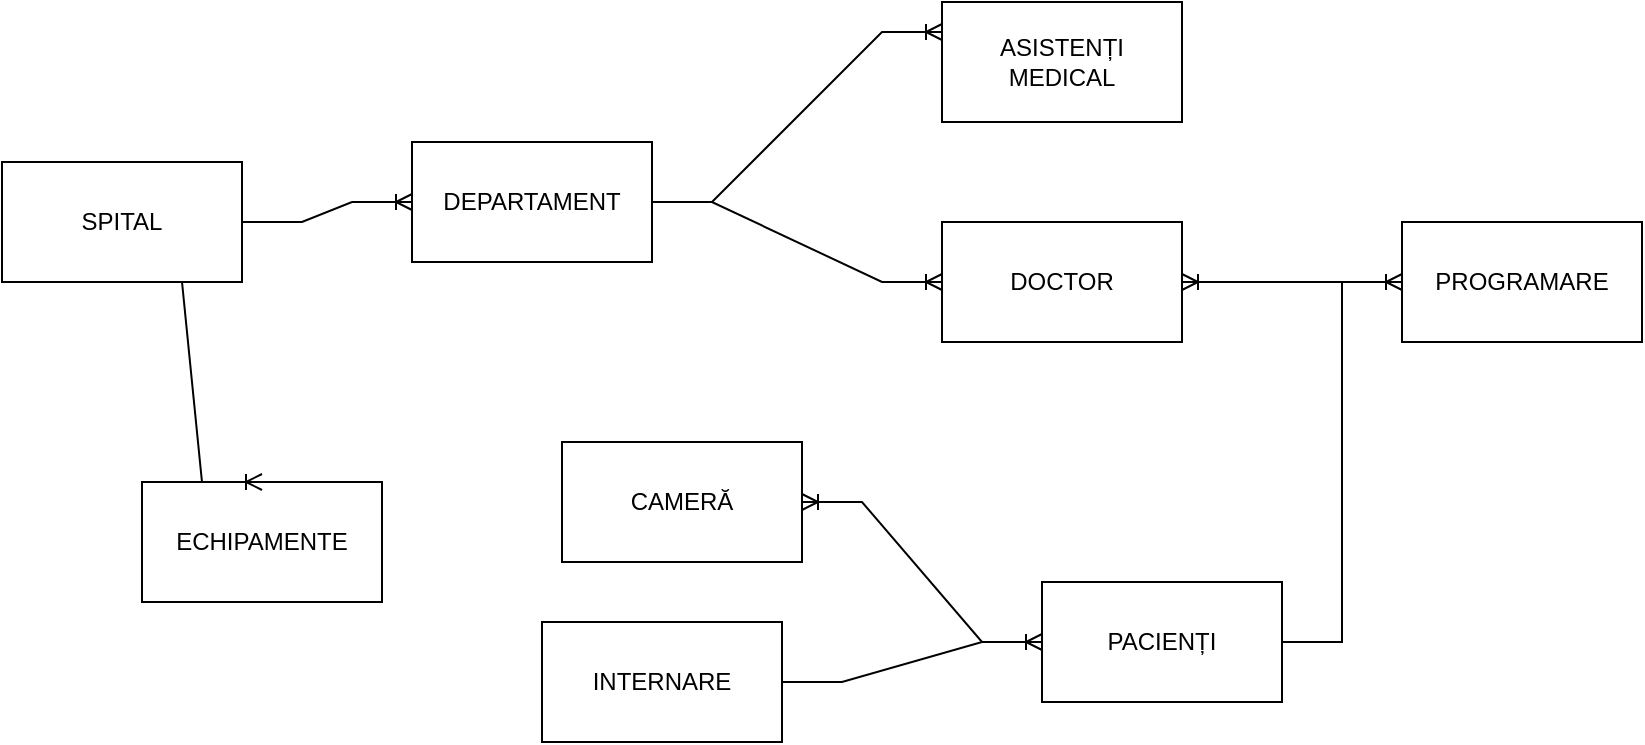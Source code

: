 <mxfile version="22.0.3" type="device">
  <diagram name="Pagina-1" id="0tIIIOdtdF8lJj4KxPNZ">
    <mxGraphModel dx="2933" dy="1330" grid="1" gridSize="10" guides="1" tooltips="1" connect="1" arrows="1" fold="1" page="1" pageScale="1" pageWidth="827" pageHeight="1169" math="0" shadow="0">
      <root>
        <mxCell id="0" />
        <mxCell id="1" parent="0" />
        <mxCell id="UKkEUNWyltZnGkTkc1AV-1" value="SPITAL" style="rounded=0;whiteSpace=wrap;html=1;" parent="1" vertex="1">
          <mxGeometry y="80" width="120" height="60" as="geometry" />
        </mxCell>
        <mxCell id="UKkEUNWyltZnGkTkc1AV-2" value="DOCTOR" style="rounded=0;whiteSpace=wrap;html=1;" parent="1" vertex="1">
          <mxGeometry x="470" y="110" width="120" height="60" as="geometry" />
        </mxCell>
        <mxCell id="UKkEUNWyltZnGkTkc1AV-3" value="PACIENȚI" style="rounded=0;whiteSpace=wrap;html=1;" parent="1" vertex="1">
          <mxGeometry x="520" y="290" width="120" height="60" as="geometry" />
        </mxCell>
        <mxCell id="UKkEUNWyltZnGkTkc1AV-4" value="CAMERĂ" style="rounded=0;whiteSpace=wrap;html=1;" parent="1" vertex="1">
          <mxGeometry x="280" y="220" width="120" height="60" as="geometry" />
        </mxCell>
        <mxCell id="UKkEUNWyltZnGkTkc1AV-6" value="INTERNARE" style="rounded=0;whiteSpace=wrap;html=1;" parent="1" vertex="1">
          <mxGeometry x="270" y="310" width="120" height="60" as="geometry" />
        </mxCell>
        <mxCell id="UKkEUNWyltZnGkTkc1AV-7" value="PROGRAMARE" style="rounded=0;whiteSpace=wrap;html=1;" parent="1" vertex="1">
          <mxGeometry x="700" y="110" width="120" height="60" as="geometry" />
        </mxCell>
        <mxCell id="ayAQpTSmtlKDpXY4TUyy-1" value="" style="edgeStyle=entityRelationEdgeStyle;fontSize=12;html=1;endArrow=ERoneToMany;rounded=0;entryX=1;entryY=0.5;entryDx=0;entryDy=0;exitX=0;exitY=0.5;exitDx=0;exitDy=0;" parent="1" source="UKkEUNWyltZnGkTkc1AV-7" target="UKkEUNWyltZnGkTkc1AV-2" edge="1">
          <mxGeometry width="100" height="100" relative="1" as="geometry">
            <mxPoint x="810" y="190" as="sourcePoint" />
            <mxPoint x="830" y="340" as="targetPoint" />
          </mxGeometry>
        </mxCell>
        <mxCell id="ayAQpTSmtlKDpXY4TUyy-2" value="" style="edgeStyle=entityRelationEdgeStyle;fontSize=12;html=1;endArrow=ERoneToMany;rounded=0;exitX=1;exitY=0.5;exitDx=0;exitDy=0;entryX=0;entryY=0.5;entryDx=0;entryDy=0;" parent="1" source="UKkEUNWyltZnGkTkc1AV-3" target="UKkEUNWyltZnGkTkc1AV-7" edge="1">
          <mxGeometry width="100" height="100" relative="1" as="geometry">
            <mxPoint x="920" y="230" as="sourcePoint" />
            <mxPoint x="870" y="140" as="targetPoint" />
          </mxGeometry>
        </mxCell>
        <mxCell id="ayAQpTSmtlKDpXY4TUyy-3" value="" style="edgeStyle=entityRelationEdgeStyle;fontSize=12;html=1;endArrow=ERoneToMany;rounded=0;exitX=1;exitY=0.5;exitDx=0;exitDy=0;entryX=0;entryY=0.5;entryDx=0;entryDy=0;" parent="1" source="UKkEUNWyltZnGkTkc1AV-6" target="UKkEUNWyltZnGkTkc1AV-3" edge="1">
          <mxGeometry width="100" height="100" relative="1" as="geometry">
            <mxPoint x="430" y="260" as="sourcePoint" />
            <mxPoint x="300" y="310" as="targetPoint" />
          </mxGeometry>
        </mxCell>
        <mxCell id="ayAQpTSmtlKDpXY4TUyy-4" value="" style="edgeStyle=entityRelationEdgeStyle;fontSize=12;html=1;endArrow=ERoneToMany;rounded=0;entryX=1;entryY=0.5;entryDx=0;entryDy=0;exitX=0;exitY=0.5;exitDx=0;exitDy=0;" parent="1" source="UKkEUNWyltZnGkTkc1AV-3" target="UKkEUNWyltZnGkTkc1AV-4" edge="1">
          <mxGeometry width="100" height="100" relative="1" as="geometry">
            <mxPoint x="530" y="320" as="sourcePoint" />
            <mxPoint x="590" y="380" as="targetPoint" />
          </mxGeometry>
        </mxCell>
        <mxCell id="kJ0Sv4Drti37b-tfnY8W-6" value="DEPARTAMENT" style="rounded=0;whiteSpace=wrap;html=1;" vertex="1" parent="1">
          <mxGeometry x="205" y="70" width="120" height="60" as="geometry" />
        </mxCell>
        <mxCell id="kJ0Sv4Drti37b-tfnY8W-11" value="" style="edgeStyle=entityRelationEdgeStyle;fontSize=12;html=1;endArrow=ERoneToMany;rounded=0;exitX=1;exitY=0.5;exitDx=0;exitDy=0;" edge="1" parent="1" source="UKkEUNWyltZnGkTkc1AV-1" target="kJ0Sv4Drti37b-tfnY8W-6">
          <mxGeometry width="100" height="100" relative="1" as="geometry">
            <mxPoint x="310" y="180" as="sourcePoint" />
            <mxPoint x="410" y="80" as="targetPoint" />
          </mxGeometry>
        </mxCell>
        <mxCell id="kJ0Sv4Drti37b-tfnY8W-14" value="ECHIPAMENTE" style="rounded=0;whiteSpace=wrap;html=1;" vertex="1" parent="1">
          <mxGeometry x="70" y="240" width="120" height="60" as="geometry" />
        </mxCell>
        <mxCell id="kJ0Sv4Drti37b-tfnY8W-16" value="" style="edgeStyle=entityRelationEdgeStyle;fontSize=12;html=1;endArrow=ERoneToMany;rounded=0;entryX=0.5;entryY=0;entryDx=0;entryDy=0;exitX=0.5;exitY=1;exitDx=0;exitDy=0;" edge="1" parent="1" source="UKkEUNWyltZnGkTkc1AV-1" target="kJ0Sv4Drti37b-tfnY8W-14">
          <mxGeometry width="100" height="100" relative="1" as="geometry">
            <mxPoint x="100" y="260" as="sourcePoint" />
            <mxPoint x="200" y="160" as="targetPoint" />
          </mxGeometry>
        </mxCell>
        <mxCell id="kJ0Sv4Drti37b-tfnY8W-19" value="" style="edgeStyle=entityRelationEdgeStyle;fontSize=12;html=1;endArrow=ERoneToMany;rounded=0;entryX=0;entryY=0.5;entryDx=0;entryDy=0;exitX=1;exitY=0.5;exitDx=0;exitDy=0;" edge="1" parent="1" source="kJ0Sv4Drti37b-tfnY8W-6" target="UKkEUNWyltZnGkTkc1AV-2">
          <mxGeometry width="100" height="100" relative="1" as="geometry">
            <mxPoint x="215" y="270" as="sourcePoint" />
            <mxPoint x="440.0" y="110" as="targetPoint" />
          </mxGeometry>
        </mxCell>
        <mxCell id="kJ0Sv4Drti37b-tfnY8W-20" value="ASISTENȚI MEDICAL" style="rounded=0;whiteSpace=wrap;html=1;" vertex="1" parent="1">
          <mxGeometry x="470" width="120" height="60" as="geometry" />
        </mxCell>
        <mxCell id="kJ0Sv4Drti37b-tfnY8W-22" value="" style="edgeStyle=entityRelationEdgeStyle;fontSize=12;html=1;endArrow=ERoneToMany;rounded=0;entryX=0;entryY=0.25;entryDx=0;entryDy=0;exitX=1;exitY=0.5;exitDx=0;exitDy=0;" edge="1" parent="1" source="kJ0Sv4Drti37b-tfnY8W-6" target="kJ0Sv4Drti37b-tfnY8W-20">
          <mxGeometry width="100" height="100" relative="1" as="geometry">
            <mxPoint x="335" y="110" as="sourcePoint" />
            <mxPoint x="450.0" y="120" as="targetPoint" />
          </mxGeometry>
        </mxCell>
      </root>
    </mxGraphModel>
  </diagram>
</mxfile>
